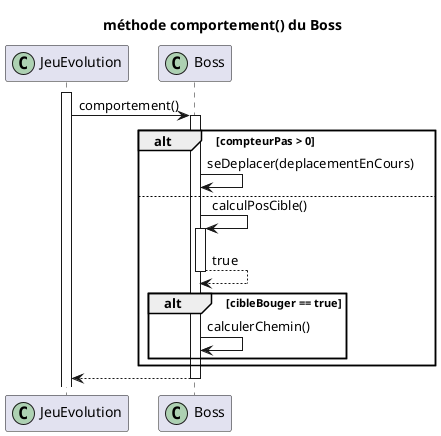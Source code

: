 @startuml 
title méthode comportement() du Boss
participant JeuEvolution <<(C,#ADD1B2)>>
participant Boss <<(C,#ADD1B2)>>

activate JeuEvolution
JeuEvolution -> Boss : comportement()
activate Boss

alt compteurPas > 0
Boss -> Boss : seDeplacer(deplacementEnCours)

else
Boss -> Boss : calculPosCible()
activate Boss
Boss --> Boss : true
deactivate Boss

alt cibleBouger == true
Boss -> Boss : calculerChemin()
end
end

Boss --> JeuEvolution
deactivate Boss

@enduml